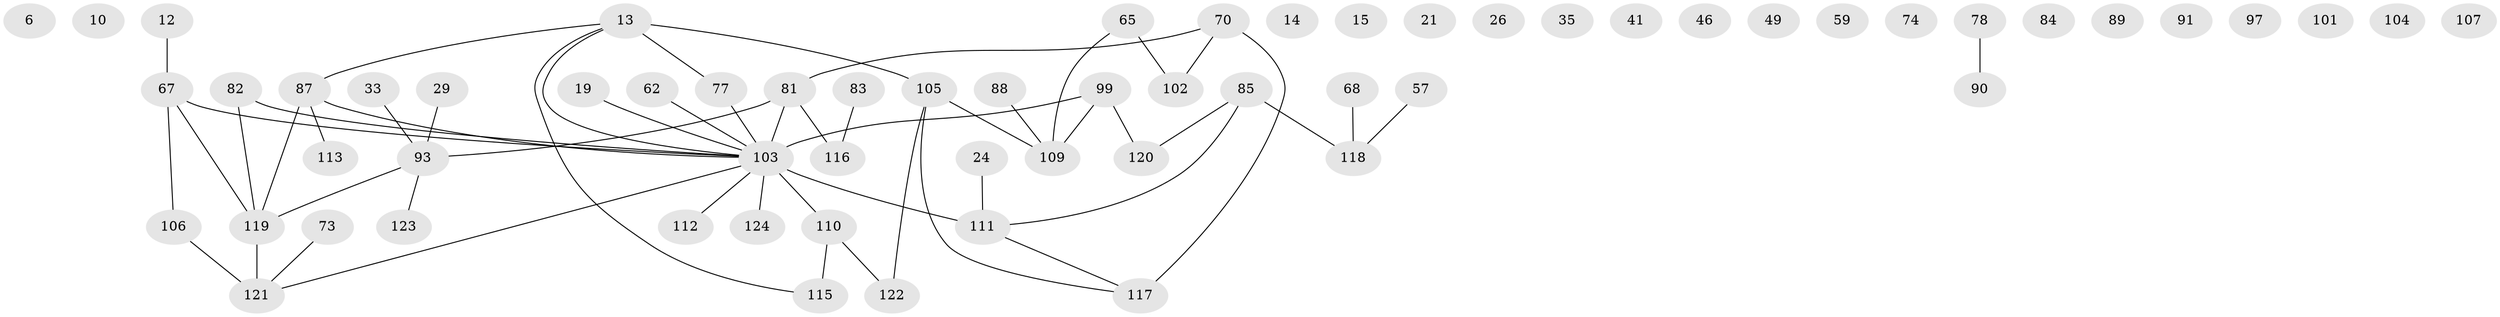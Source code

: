 // original degree distribution, {2: 0.2661290322580645, 3: 0.1693548387096774, 5: 0.04032258064516129, 1: 0.25, 0: 0.13709677419354838, 4: 0.10483870967741936, 6: 0.024193548387096774, 7: 0.008064516129032258}
// Generated by graph-tools (version 1.1) at 2025/42/03/04/25 21:42:55]
// undirected, 62 vertices, 55 edges
graph export_dot {
graph [start="1"]
  node [color=gray90,style=filled];
  6;
  10;
  12;
  13;
  14;
  15;
  19;
  21;
  24;
  26;
  29;
  33;
  35;
  41;
  46;
  49;
  57;
  59;
  62;
  65;
  67 [super="+45+56"];
  68;
  70;
  73;
  74;
  77 [super="+30"];
  78;
  81 [super="+37+63"];
  82;
  83 [super="+28"];
  84;
  85 [super="+39+80"];
  87;
  88;
  89 [super="+53"];
  90 [super="+7"];
  91;
  93 [super="+48"];
  97;
  99 [super="+64+75"];
  101;
  102;
  103 [super="+100+69+98"];
  104 [super="+32"];
  105 [super="+11+18"];
  106 [super="+61+76"];
  107;
  109 [super="+36+1+51+52+25+23+54"];
  110;
  111 [super="+55+20"];
  112;
  113;
  115 [super="+114"];
  116;
  117 [super="+92"];
  118;
  119 [super="+66"];
  120;
  121 [super="+108"];
  122;
  123;
  124;
  12 -- 67;
  13 -- 77 [weight=2];
  13 -- 87;
  13 -- 105;
  13 -- 115;
  13 -- 103;
  19 -- 103;
  24 -- 111;
  29 -- 93;
  33 -- 93;
  57 -- 118;
  62 -- 103;
  65 -- 102;
  65 -- 109;
  67 -- 119 [weight=2];
  67 -- 103;
  67 -- 106;
  68 -- 118;
  70 -- 102;
  70 -- 117 [weight=2];
  70 -- 81;
  73 -- 121;
  77 -- 103;
  78 -- 90;
  81 -- 116;
  81 -- 93 [weight=2];
  81 -- 103 [weight=4];
  82 -- 119;
  82 -- 103;
  83 -- 116;
  85 -- 118 [weight=2];
  85 -- 111;
  85 -- 120;
  87 -- 113;
  87 -- 119 [weight=2];
  87 -- 103;
  88 -- 109;
  93 -- 119;
  93 -- 123;
  99 -- 120;
  99 -- 103;
  99 -- 109;
  103 -- 110;
  103 -- 111 [weight=4];
  103 -- 112;
  103 -- 121;
  103 -- 124;
  105 -- 109;
  105 -- 122;
  105 -- 117;
  106 -- 121;
  110 -- 115 [weight=2];
  110 -- 122;
  111 -- 117;
  119 -- 121 [weight=2];
}
